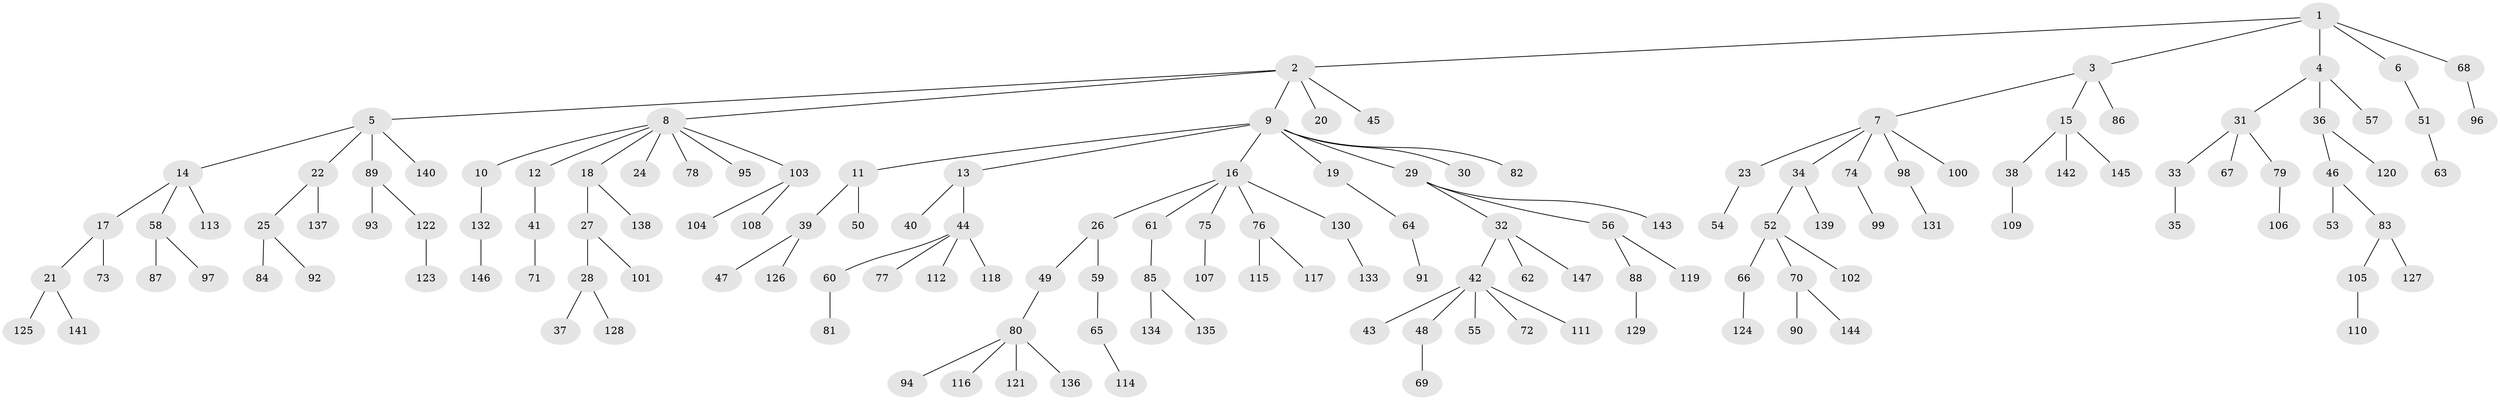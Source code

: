 // Generated by graph-tools (version 1.1) at 2025/36/03/09/25 02:36:49]
// undirected, 147 vertices, 146 edges
graph export_dot {
graph [start="1"]
  node [color=gray90,style=filled];
  1;
  2;
  3;
  4;
  5;
  6;
  7;
  8;
  9;
  10;
  11;
  12;
  13;
  14;
  15;
  16;
  17;
  18;
  19;
  20;
  21;
  22;
  23;
  24;
  25;
  26;
  27;
  28;
  29;
  30;
  31;
  32;
  33;
  34;
  35;
  36;
  37;
  38;
  39;
  40;
  41;
  42;
  43;
  44;
  45;
  46;
  47;
  48;
  49;
  50;
  51;
  52;
  53;
  54;
  55;
  56;
  57;
  58;
  59;
  60;
  61;
  62;
  63;
  64;
  65;
  66;
  67;
  68;
  69;
  70;
  71;
  72;
  73;
  74;
  75;
  76;
  77;
  78;
  79;
  80;
  81;
  82;
  83;
  84;
  85;
  86;
  87;
  88;
  89;
  90;
  91;
  92;
  93;
  94;
  95;
  96;
  97;
  98;
  99;
  100;
  101;
  102;
  103;
  104;
  105;
  106;
  107;
  108;
  109;
  110;
  111;
  112;
  113;
  114;
  115;
  116;
  117;
  118;
  119;
  120;
  121;
  122;
  123;
  124;
  125;
  126;
  127;
  128;
  129;
  130;
  131;
  132;
  133;
  134;
  135;
  136;
  137;
  138;
  139;
  140;
  141;
  142;
  143;
  144;
  145;
  146;
  147;
  1 -- 2;
  1 -- 3;
  1 -- 4;
  1 -- 6;
  1 -- 68;
  2 -- 5;
  2 -- 8;
  2 -- 9;
  2 -- 20;
  2 -- 45;
  3 -- 7;
  3 -- 15;
  3 -- 86;
  4 -- 31;
  4 -- 36;
  4 -- 57;
  5 -- 14;
  5 -- 22;
  5 -- 89;
  5 -- 140;
  6 -- 51;
  7 -- 23;
  7 -- 34;
  7 -- 74;
  7 -- 98;
  7 -- 100;
  8 -- 10;
  8 -- 12;
  8 -- 18;
  8 -- 24;
  8 -- 78;
  8 -- 95;
  8 -- 103;
  9 -- 11;
  9 -- 13;
  9 -- 16;
  9 -- 19;
  9 -- 29;
  9 -- 30;
  9 -- 82;
  10 -- 132;
  11 -- 39;
  11 -- 50;
  12 -- 41;
  13 -- 40;
  13 -- 44;
  14 -- 17;
  14 -- 58;
  14 -- 113;
  15 -- 38;
  15 -- 142;
  15 -- 145;
  16 -- 26;
  16 -- 61;
  16 -- 75;
  16 -- 76;
  16 -- 130;
  17 -- 21;
  17 -- 73;
  18 -- 27;
  18 -- 138;
  19 -- 64;
  21 -- 125;
  21 -- 141;
  22 -- 25;
  22 -- 137;
  23 -- 54;
  25 -- 84;
  25 -- 92;
  26 -- 49;
  26 -- 59;
  27 -- 28;
  27 -- 101;
  28 -- 37;
  28 -- 128;
  29 -- 32;
  29 -- 56;
  29 -- 143;
  31 -- 33;
  31 -- 67;
  31 -- 79;
  32 -- 42;
  32 -- 62;
  32 -- 147;
  33 -- 35;
  34 -- 52;
  34 -- 139;
  36 -- 46;
  36 -- 120;
  38 -- 109;
  39 -- 47;
  39 -- 126;
  41 -- 71;
  42 -- 43;
  42 -- 48;
  42 -- 55;
  42 -- 72;
  42 -- 111;
  44 -- 60;
  44 -- 77;
  44 -- 112;
  44 -- 118;
  46 -- 53;
  46 -- 83;
  48 -- 69;
  49 -- 80;
  51 -- 63;
  52 -- 66;
  52 -- 70;
  52 -- 102;
  56 -- 88;
  56 -- 119;
  58 -- 87;
  58 -- 97;
  59 -- 65;
  60 -- 81;
  61 -- 85;
  64 -- 91;
  65 -- 114;
  66 -- 124;
  68 -- 96;
  70 -- 90;
  70 -- 144;
  74 -- 99;
  75 -- 107;
  76 -- 115;
  76 -- 117;
  79 -- 106;
  80 -- 94;
  80 -- 116;
  80 -- 121;
  80 -- 136;
  83 -- 105;
  83 -- 127;
  85 -- 134;
  85 -- 135;
  88 -- 129;
  89 -- 93;
  89 -- 122;
  98 -- 131;
  103 -- 104;
  103 -- 108;
  105 -- 110;
  122 -- 123;
  130 -- 133;
  132 -- 146;
}
